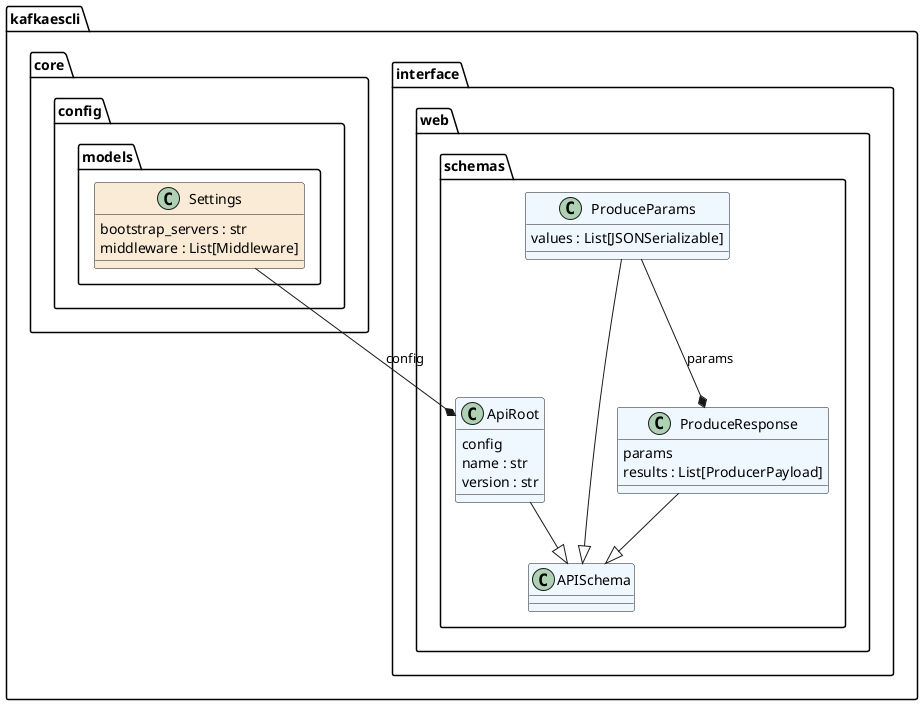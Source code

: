 @startuml classes_kafkaescli.interface

class "APISchema" as kafkaescli.interface.web.schemas.APISchema #aliceblue {
}
class "ApiRoot" as kafkaescli.interface.web.schemas.ApiRoot #aliceblue {
  config
  name : str
  version : str
}
class "ProduceParams" as kafkaescli.interface.web.schemas.ProduceParams #aliceblue {
  values : List[JSONSerializable]
}
class "ProduceResponse" as kafkaescli.interface.web.schemas.ProduceResponse #aliceblue {
  params
  results : List[ProducerPayload]
}
class "Settings" as kafkaescli.core.config.models.Settings #antiquewhite {
  bootstrap_servers : str
  middleware : List[Middleware]
}
kafkaescli.interface.web.schemas.ApiRoot --|> kafkaescli.interface.web.schemas.APISchema
kafkaescli.interface.web.schemas.ProduceParams --|> kafkaescli.interface.web.schemas.APISchema
kafkaescli.interface.web.schemas.ProduceResponse --|> kafkaescli.interface.web.schemas.APISchema
kafkaescli.core.config.models.Settings --* kafkaescli.interface.web.schemas.ApiRoot : config
kafkaescli.interface.web.schemas.ProduceParams --* kafkaescli.interface.web.schemas.ProduceResponse : params
@enduml
